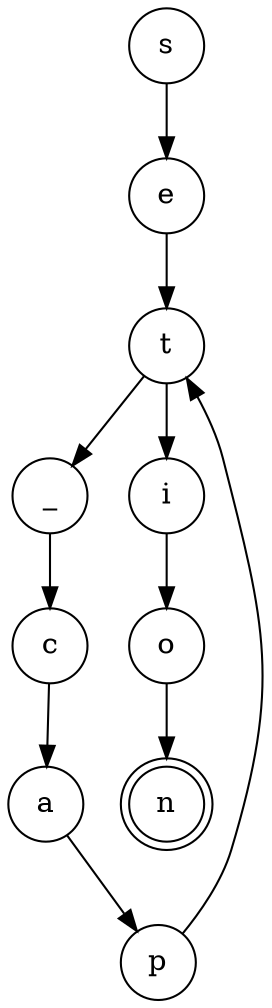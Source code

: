 digraph {   
    node [shape = doublecircle, color = black] n ;
    node [shape = circle];
    node [color= black];
    s -> e -> t -> _ -> c -> a -> p -> t -> i -> o -> n;	
}